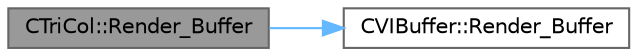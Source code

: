 digraph "CTriCol::Render_Buffer"
{
 // LATEX_PDF_SIZE
  bgcolor="transparent";
  edge [fontname=Helvetica,fontsize=10,labelfontname=Helvetica,labelfontsize=10];
  node [fontname=Helvetica,fontsize=10,shape=box,height=0.2,width=0.4];
  rankdir="LR";
  Node1 [id="Node000001",label="CTriCol::Render_Buffer",height=0.2,width=0.4,color="gray40", fillcolor="grey60", style="filled", fontcolor="black",tooltip=" "];
  Node1 -> Node2 [id="edge2_Node000001_Node000002",color="steelblue1",style="solid",tooltip=" "];
  Node2 [id="Node000002",label="CVIBuffer::Render_Buffer",height=0.2,width=0.4,color="grey40", fillcolor="white", style="filled",URL="$class_c_v_i_buffer.html#aff55d8ab824fe2972bce8f55a7b5519e",tooltip=" "];
}
